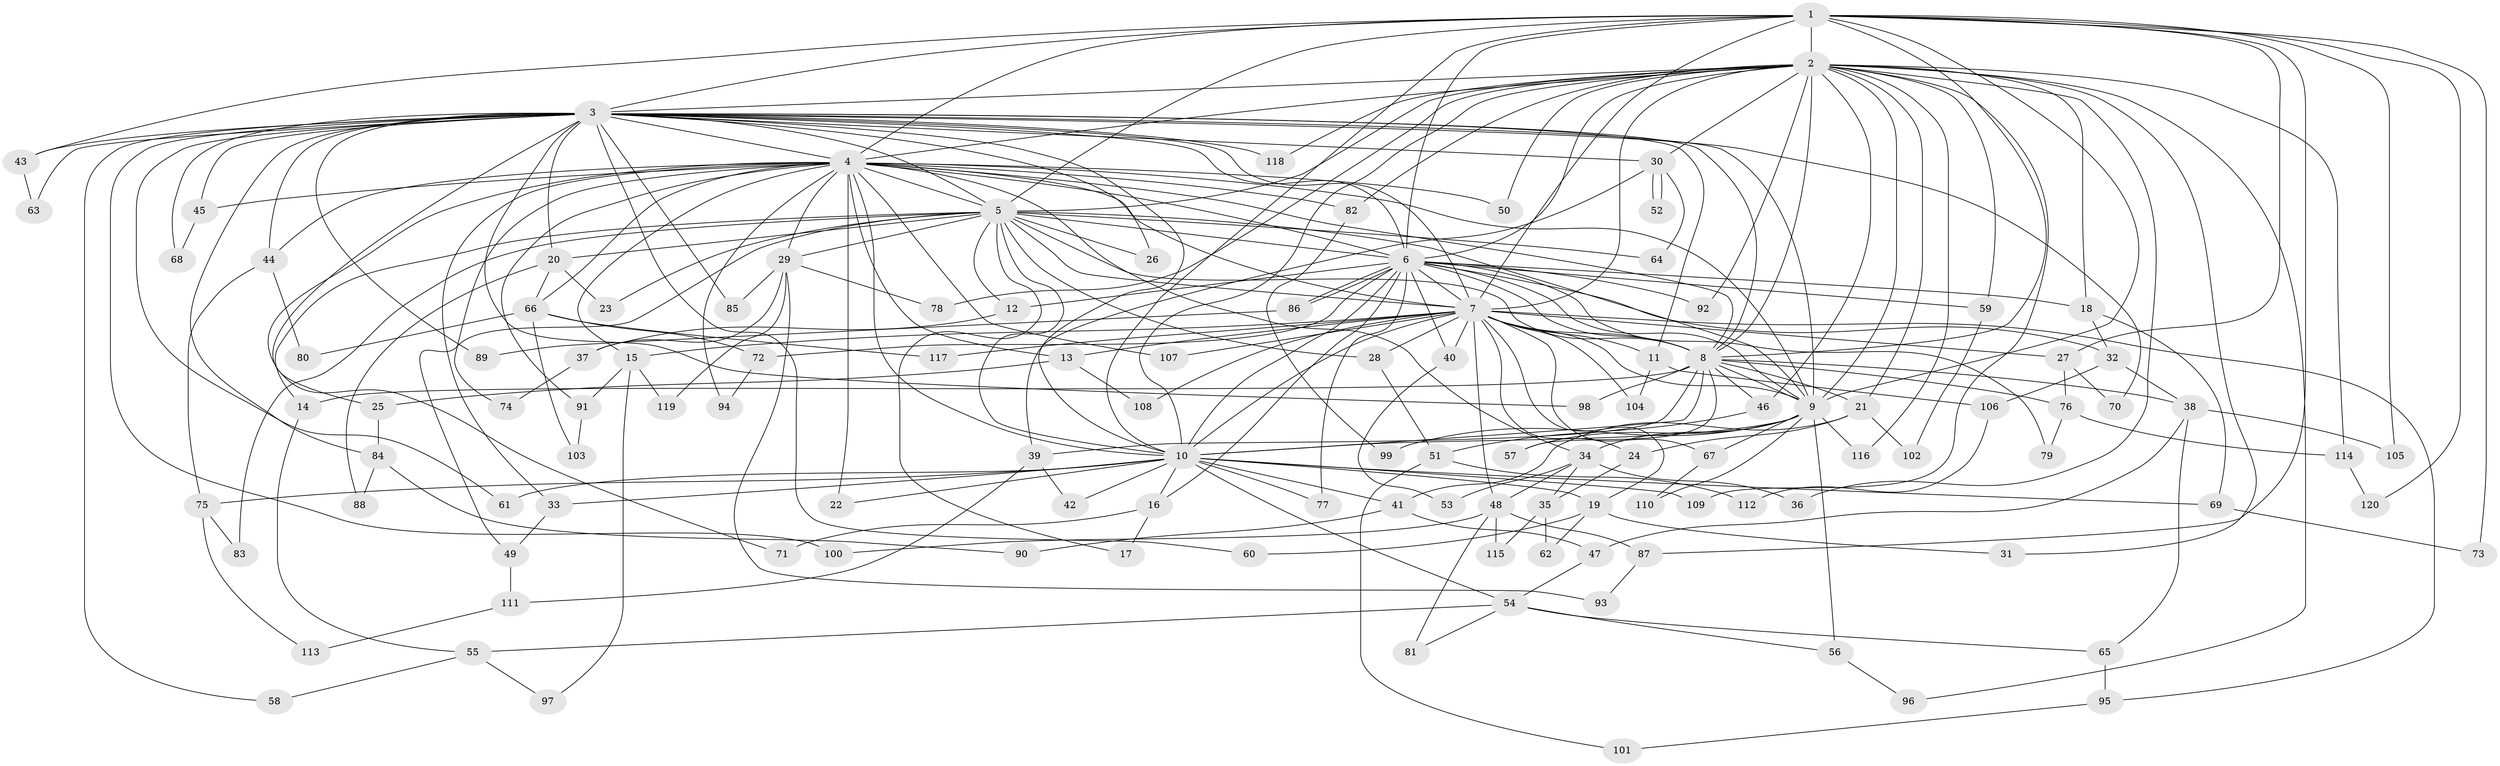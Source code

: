 // Generated by graph-tools (version 1.1) at 2025/45/03/09/25 04:45:47]
// undirected, 120 vertices, 265 edges
graph export_dot {
graph [start="1"]
  node [color=gray90,style=filled];
  1;
  2;
  3;
  4;
  5;
  6;
  7;
  8;
  9;
  10;
  11;
  12;
  13;
  14;
  15;
  16;
  17;
  18;
  19;
  20;
  21;
  22;
  23;
  24;
  25;
  26;
  27;
  28;
  29;
  30;
  31;
  32;
  33;
  34;
  35;
  36;
  37;
  38;
  39;
  40;
  41;
  42;
  43;
  44;
  45;
  46;
  47;
  48;
  49;
  50;
  51;
  52;
  53;
  54;
  55;
  56;
  57;
  58;
  59;
  60;
  61;
  62;
  63;
  64;
  65;
  66;
  67;
  68;
  69;
  70;
  71;
  72;
  73;
  74;
  75;
  76;
  77;
  78;
  79;
  80;
  81;
  82;
  83;
  84;
  85;
  86;
  87;
  88;
  89;
  90;
  91;
  92;
  93;
  94;
  95;
  96;
  97;
  98;
  99;
  100;
  101;
  102;
  103;
  104;
  105;
  106;
  107;
  108;
  109;
  110;
  111;
  112;
  113;
  114;
  115;
  116;
  117;
  118;
  119;
  120;
  1 -- 2;
  1 -- 3;
  1 -- 4;
  1 -- 5;
  1 -- 6;
  1 -- 7;
  1 -- 8;
  1 -- 9;
  1 -- 10;
  1 -- 27;
  1 -- 43;
  1 -- 73;
  1 -- 87;
  1 -- 105;
  1 -- 120;
  2 -- 3;
  2 -- 4;
  2 -- 5;
  2 -- 6;
  2 -- 7;
  2 -- 8;
  2 -- 9;
  2 -- 10;
  2 -- 18;
  2 -- 21;
  2 -- 30;
  2 -- 31;
  2 -- 36;
  2 -- 46;
  2 -- 50;
  2 -- 59;
  2 -- 78;
  2 -- 82;
  2 -- 92;
  2 -- 96;
  2 -- 109;
  2 -- 114;
  2 -- 116;
  2 -- 118;
  3 -- 4;
  3 -- 5;
  3 -- 6;
  3 -- 7;
  3 -- 8;
  3 -- 9;
  3 -- 10;
  3 -- 11;
  3 -- 20;
  3 -- 26;
  3 -- 30;
  3 -- 43;
  3 -- 44;
  3 -- 45;
  3 -- 58;
  3 -- 60;
  3 -- 61;
  3 -- 63;
  3 -- 68;
  3 -- 70;
  3 -- 71;
  3 -- 84;
  3 -- 85;
  3 -- 89;
  3 -- 98;
  3 -- 100;
  3 -- 118;
  4 -- 5;
  4 -- 6;
  4 -- 7;
  4 -- 8;
  4 -- 9;
  4 -- 10;
  4 -- 13;
  4 -- 15;
  4 -- 22;
  4 -- 25;
  4 -- 29;
  4 -- 33;
  4 -- 34;
  4 -- 44;
  4 -- 45;
  4 -- 50;
  4 -- 66;
  4 -- 74;
  4 -- 82;
  4 -- 91;
  4 -- 94;
  4 -- 107;
  5 -- 6;
  5 -- 7;
  5 -- 8;
  5 -- 9;
  5 -- 10;
  5 -- 12;
  5 -- 14;
  5 -- 17;
  5 -- 20;
  5 -- 23;
  5 -- 26;
  5 -- 28;
  5 -- 29;
  5 -- 49;
  5 -- 64;
  5 -- 83;
  6 -- 7;
  6 -- 8;
  6 -- 9;
  6 -- 10;
  6 -- 12;
  6 -- 16;
  6 -- 18;
  6 -- 32;
  6 -- 40;
  6 -- 59;
  6 -- 72;
  6 -- 77;
  6 -- 79;
  6 -- 86;
  6 -- 86;
  6 -- 92;
  7 -- 8;
  7 -- 9;
  7 -- 10;
  7 -- 11;
  7 -- 13;
  7 -- 15;
  7 -- 19;
  7 -- 24;
  7 -- 27;
  7 -- 28;
  7 -- 40;
  7 -- 48;
  7 -- 67;
  7 -- 95;
  7 -- 104;
  7 -- 107;
  7 -- 108;
  7 -- 117;
  8 -- 9;
  8 -- 10;
  8 -- 14;
  8 -- 21;
  8 -- 38;
  8 -- 39;
  8 -- 46;
  8 -- 57;
  8 -- 76;
  8 -- 98;
  9 -- 10;
  9 -- 34;
  9 -- 56;
  9 -- 57;
  9 -- 67;
  9 -- 99;
  9 -- 110;
  9 -- 116;
  10 -- 16;
  10 -- 19;
  10 -- 22;
  10 -- 33;
  10 -- 41;
  10 -- 42;
  10 -- 54;
  10 -- 61;
  10 -- 69;
  10 -- 75;
  10 -- 77;
  10 -- 109;
  11 -- 104;
  11 -- 106;
  12 -- 37;
  13 -- 25;
  13 -- 108;
  14 -- 55;
  15 -- 91;
  15 -- 97;
  15 -- 119;
  16 -- 17;
  16 -- 71;
  18 -- 32;
  18 -- 69;
  19 -- 31;
  19 -- 60;
  19 -- 62;
  20 -- 23;
  20 -- 66;
  20 -- 88;
  21 -- 24;
  21 -- 41;
  21 -- 102;
  24 -- 35;
  25 -- 84;
  27 -- 70;
  27 -- 76;
  28 -- 51;
  29 -- 37;
  29 -- 78;
  29 -- 85;
  29 -- 93;
  29 -- 119;
  30 -- 39;
  30 -- 52;
  30 -- 52;
  30 -- 64;
  32 -- 38;
  32 -- 106;
  33 -- 49;
  34 -- 35;
  34 -- 36;
  34 -- 48;
  34 -- 53;
  35 -- 62;
  35 -- 115;
  37 -- 74;
  38 -- 47;
  38 -- 65;
  38 -- 105;
  39 -- 42;
  39 -- 111;
  40 -- 53;
  41 -- 47;
  41 -- 90;
  43 -- 63;
  44 -- 75;
  44 -- 80;
  45 -- 68;
  46 -- 51;
  47 -- 54;
  48 -- 81;
  48 -- 87;
  48 -- 100;
  48 -- 115;
  49 -- 111;
  51 -- 101;
  51 -- 112;
  54 -- 55;
  54 -- 56;
  54 -- 65;
  54 -- 81;
  55 -- 58;
  55 -- 97;
  56 -- 96;
  59 -- 102;
  65 -- 95;
  66 -- 72;
  66 -- 80;
  66 -- 103;
  66 -- 117;
  67 -- 110;
  69 -- 73;
  72 -- 94;
  75 -- 83;
  75 -- 113;
  76 -- 79;
  76 -- 114;
  82 -- 99;
  84 -- 88;
  84 -- 90;
  86 -- 89;
  87 -- 93;
  91 -- 103;
  95 -- 101;
  106 -- 112;
  111 -- 113;
  114 -- 120;
}
